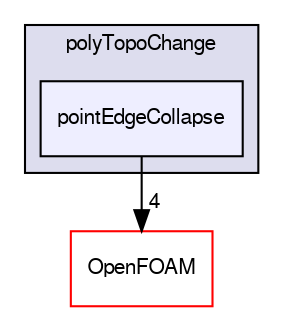 digraph "src/dynamicMesh/polyTopoChange/polyTopoChange/pointEdgeCollapse" {
  bgcolor=transparent;
  compound=true
  node [ fontsize="10", fontname="FreeSans"];
  edge [ labelfontsize="10", labelfontname="FreeSans"];
  subgraph clusterdir_312178702b93695831f6550a8adac170 {
    graph [ bgcolor="#ddddee", pencolor="black", label="polyTopoChange" fontname="FreeSans", fontsize="10", URL="dir_312178702b93695831f6550a8adac170.html"]
  dir_51c191f54fe0236cf748102de597495e [shape=box, label="pointEdgeCollapse", style="filled", fillcolor="#eeeeff", pencolor="black", URL="dir_51c191f54fe0236cf748102de597495e.html"];
  }
  dir_c5473ff19b20e6ec4dfe5c310b3778a8 [shape=box label="OpenFOAM" color="red" URL="dir_c5473ff19b20e6ec4dfe5c310b3778a8.html"];
  dir_51c191f54fe0236cf748102de597495e->dir_c5473ff19b20e6ec4dfe5c310b3778a8 [headlabel="4", labeldistance=1.5 headhref="dir_000703_001732.html"];
}
